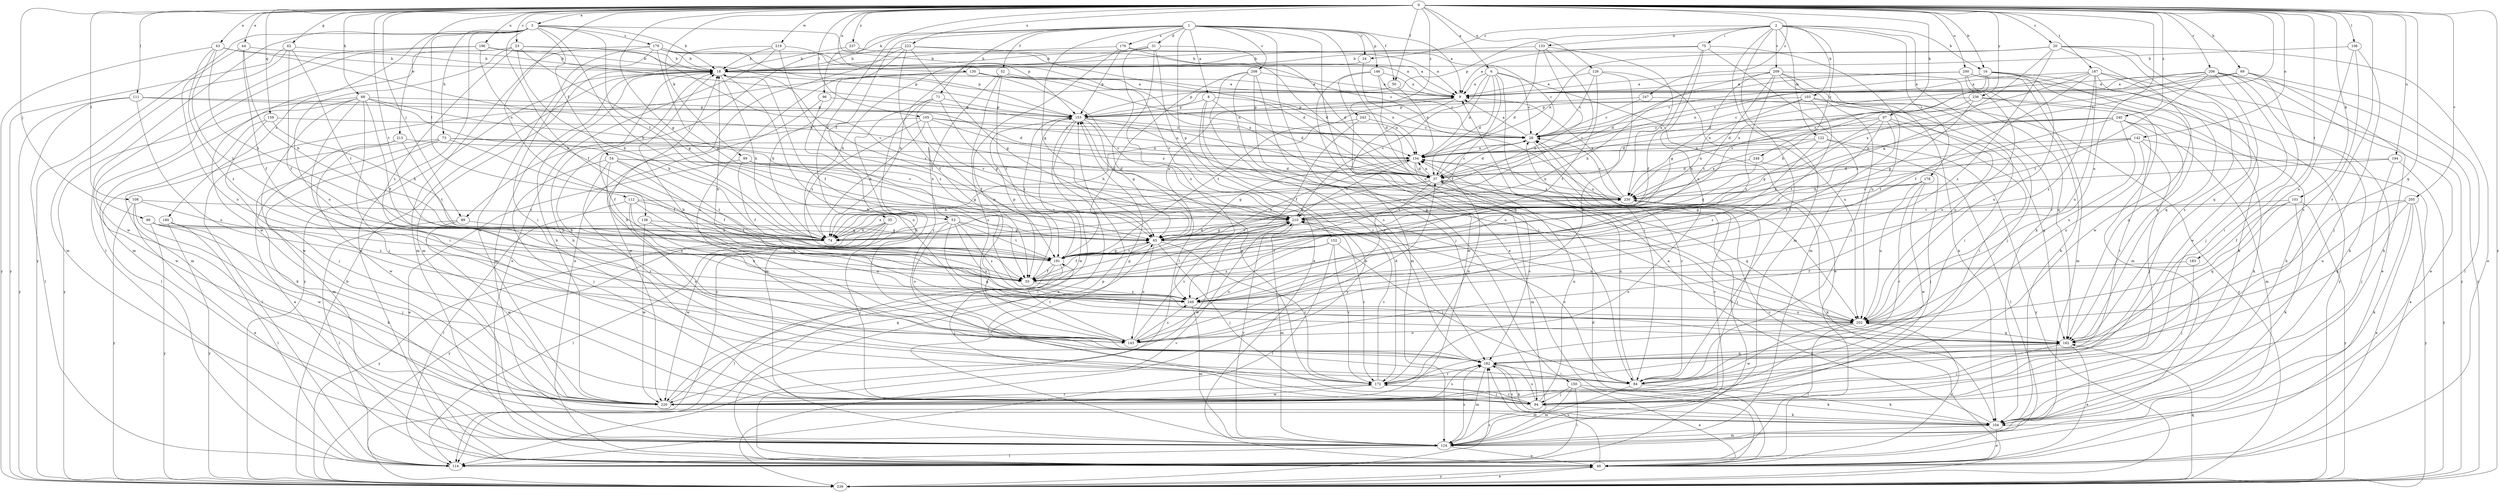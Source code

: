 strict digraph  {
0;
1;
2;
3;
6;
8;
9;
16;
18;
20;
23;
24;
28;
31;
35;
37;
43;
44;
46;
50;
52;
53;
54;
55;
62;
65;
68;
69;
71;
73;
74;
75;
84;
86;
89;
94;
96;
97;
99;
101;
103;
104;
105;
106;
108;
111;
112;
114;
122;
124;
126;
130;
133;
134;
138;
142;
143;
146;
150;
152;
153;
159;
162;
172;
176;
178;
179;
180;
182;
183;
187;
191;
194;
196;
200;
202;
205;
206;
208;
209;
210;
213;
219;
220;
223;
230;
236;
237;
239;
240;
243;
247;
248;
249;
0 -> 3  [label=a];
0 -> 6  [label=a];
0 -> 16  [label=b];
0 -> 20  [label=c];
0 -> 23  [label=c];
0 -> 43  [label=e];
0 -> 44  [label=e];
0 -> 50  [label=f];
0 -> 62  [label=g];
0 -> 65  [label=g];
0 -> 68  [label=h];
0 -> 69  [label=h];
0 -> 86  [label=j];
0 -> 89  [label=j];
0 -> 96  [label=k];
0 -> 97  [label=k];
0 -> 99  [label=k];
0 -> 101  [label=k];
0 -> 105  [label=l];
0 -> 106  [label=l];
0 -> 108  [label=l];
0 -> 111  [label=l];
0 -> 126  [label=n];
0 -> 130  [label=n];
0 -> 138  [label=o];
0 -> 142  [label=o];
0 -> 159  [label=q];
0 -> 162  [label=q];
0 -> 172  [label=r];
0 -> 183  [label=t];
0 -> 187  [label=t];
0 -> 191  [label=t];
0 -> 194  [label=u];
0 -> 196  [label=u];
0 -> 200  [label=u];
0 -> 202  [label=u];
0 -> 205  [label=v];
0 -> 206  [label=v];
0 -> 213  [label=w];
0 -> 219  [label=w];
0 -> 223  [label=x];
0 -> 230  [label=x];
0 -> 236  [label=y];
0 -> 237  [label=y];
0 -> 239  [label=y];
0 -> 240  [label=z];
0 -> 243  [label=z];
0 -> 247  [label=z];
1 -> 8  [label=a];
1 -> 9  [label=a];
1 -> 24  [label=c];
1 -> 31  [label=d];
1 -> 35  [label=d];
1 -> 46  [label=e];
1 -> 50  [label=f];
1 -> 52  [label=f];
1 -> 53  [label=f];
1 -> 65  [label=g];
1 -> 71  [label=h];
1 -> 89  [label=j];
1 -> 146  [label=p];
1 -> 150  [label=p];
1 -> 152  [label=p];
1 -> 176  [label=s];
1 -> 202  [label=u];
1 -> 208  [label=v];
2 -> 16  [label=b];
2 -> 24  [label=c];
2 -> 75  [label=i];
2 -> 84  [label=i];
2 -> 103  [label=k];
2 -> 104  [label=k];
2 -> 122  [label=m];
2 -> 124  [label=m];
2 -> 133  [label=n];
2 -> 153  [label=p];
2 -> 178  [label=s];
2 -> 209  [label=v];
2 -> 248  [label=z];
3 -> 18  [label=b];
3 -> 46  [label=e];
3 -> 53  [label=f];
3 -> 54  [label=f];
3 -> 55  [label=f];
3 -> 73  [label=h];
3 -> 74  [label=h];
3 -> 112  [label=l];
3 -> 114  [label=l];
3 -> 153  [label=p];
3 -> 179  [label=s];
3 -> 180  [label=s];
3 -> 239  [label=y];
6 -> 9  [label=a];
6 -> 28  [label=c];
6 -> 37  [label=d];
6 -> 46  [label=e];
6 -> 55  [label=f];
6 -> 84  [label=i];
6 -> 134  [label=n];
6 -> 210  [label=v];
8 -> 37  [label=d];
8 -> 134  [label=n];
8 -> 153  [label=p];
8 -> 182  [label=s];
8 -> 239  [label=y];
9 -> 153  [label=p];
9 -> 191  [label=t];
9 -> 220  [label=w];
16 -> 9  [label=a];
16 -> 28  [label=c];
16 -> 46  [label=e];
16 -> 124  [label=m];
16 -> 162  [label=q];
16 -> 202  [label=u];
16 -> 210  [label=v];
18 -> 9  [label=a];
18 -> 55  [label=f];
18 -> 74  [label=h];
18 -> 124  [label=m];
18 -> 134  [label=n];
18 -> 191  [label=t];
18 -> 239  [label=y];
20 -> 18  [label=b];
20 -> 46  [label=e];
20 -> 65  [label=g];
20 -> 134  [label=n];
20 -> 162  [label=q];
20 -> 182  [label=s];
20 -> 220  [label=w];
20 -> 249  [label=z];
23 -> 18  [label=b];
23 -> 65  [label=g];
23 -> 74  [label=h];
23 -> 143  [label=o];
23 -> 210  [label=v];
23 -> 220  [label=w];
23 -> 249  [label=z];
24 -> 74  [label=h];
24 -> 202  [label=u];
28 -> 9  [label=a];
28 -> 37  [label=d];
28 -> 114  [label=l];
28 -> 134  [label=n];
31 -> 18  [label=b];
31 -> 37  [label=d];
31 -> 46  [label=e];
31 -> 74  [label=h];
31 -> 114  [label=l];
31 -> 249  [label=z];
35 -> 74  [label=h];
35 -> 94  [label=j];
35 -> 114  [label=l];
35 -> 220  [label=w];
35 -> 239  [label=y];
37 -> 28  [label=c];
37 -> 65  [label=g];
37 -> 74  [label=h];
37 -> 134  [label=n];
37 -> 143  [label=o];
37 -> 162  [label=q];
37 -> 182  [label=s];
37 -> 230  [label=x];
43 -> 18  [label=b];
43 -> 74  [label=h];
43 -> 191  [label=t];
43 -> 230  [label=x];
43 -> 239  [label=y];
43 -> 249  [label=z];
44 -> 18  [label=b];
44 -> 55  [label=f];
44 -> 74  [label=h];
44 -> 143  [label=o];
46 -> 37  [label=d];
46 -> 182  [label=s];
46 -> 202  [label=u];
46 -> 210  [label=v];
46 -> 239  [label=y];
50 -> 134  [label=n];
50 -> 153  [label=p];
52 -> 9  [label=a];
52 -> 172  [label=r];
52 -> 182  [label=s];
52 -> 191  [label=t];
52 -> 210  [label=v];
53 -> 65  [label=g];
53 -> 74  [label=h];
53 -> 143  [label=o];
53 -> 162  [label=q];
53 -> 191  [label=t];
53 -> 202  [label=u];
53 -> 249  [label=z];
54 -> 37  [label=d];
54 -> 55  [label=f];
54 -> 94  [label=j];
54 -> 143  [label=o];
54 -> 172  [label=r];
54 -> 191  [label=t];
54 -> 230  [label=x];
55 -> 153  [label=p];
55 -> 249  [label=z];
62 -> 18  [label=b];
62 -> 55  [label=f];
62 -> 124  [label=m];
62 -> 191  [label=t];
62 -> 239  [label=y];
65 -> 9  [label=a];
65 -> 55  [label=f];
65 -> 94  [label=j];
65 -> 143  [label=o];
65 -> 172  [label=r];
65 -> 191  [label=t];
65 -> 210  [label=v];
68 -> 55  [label=f];
68 -> 74  [label=h];
68 -> 84  [label=i];
68 -> 94  [label=j];
68 -> 114  [label=l];
68 -> 153  [label=p];
68 -> 210  [label=v];
68 -> 220  [label=w];
68 -> 239  [label=y];
69 -> 9  [label=a];
69 -> 28  [label=c];
69 -> 84  [label=i];
69 -> 104  [label=k];
69 -> 114  [label=l];
69 -> 230  [label=x];
71 -> 55  [label=f];
71 -> 65  [label=g];
71 -> 124  [label=m];
71 -> 153  [label=p];
71 -> 239  [label=y];
73 -> 46  [label=e];
73 -> 55  [label=f];
73 -> 114  [label=l];
73 -> 124  [label=m];
73 -> 134  [label=n];
73 -> 210  [label=v];
74 -> 230  [label=x];
74 -> 239  [label=y];
75 -> 9  [label=a];
75 -> 18  [label=b];
75 -> 55  [label=f];
75 -> 124  [label=m];
75 -> 202  [label=u];
75 -> 249  [label=z];
84 -> 18  [label=b];
84 -> 28  [label=c];
84 -> 104  [label=k];
84 -> 124  [label=m];
84 -> 134  [label=n];
84 -> 210  [label=v];
86 -> 74  [label=h];
86 -> 94  [label=j];
86 -> 191  [label=t];
86 -> 239  [label=y];
89 -> 74  [label=h];
89 -> 114  [label=l];
89 -> 220  [label=w];
94 -> 18  [label=b];
94 -> 104  [label=k];
94 -> 134  [label=n];
94 -> 153  [label=p];
94 -> 172  [label=r];
94 -> 182  [label=s];
96 -> 143  [label=o];
96 -> 153  [label=p];
96 -> 220  [label=w];
97 -> 28  [label=c];
97 -> 65  [label=g];
97 -> 84  [label=i];
97 -> 162  [label=q];
97 -> 191  [label=t];
97 -> 230  [label=x];
97 -> 249  [label=z];
99 -> 37  [label=d];
99 -> 46  [label=e];
99 -> 55  [label=f];
99 -> 65  [label=g];
101 -> 55  [label=f];
101 -> 104  [label=k];
101 -> 162  [label=q];
101 -> 210  [label=v];
101 -> 239  [label=y];
103 -> 28  [label=c];
103 -> 74  [label=h];
103 -> 84  [label=i];
103 -> 153  [label=p];
103 -> 239  [label=y];
103 -> 249  [label=z];
104 -> 9  [label=a];
104 -> 46  [label=e];
104 -> 124  [label=m];
104 -> 182  [label=s];
105 -> 28  [label=c];
105 -> 55  [label=f];
105 -> 74  [label=h];
105 -> 134  [label=n];
105 -> 191  [label=t];
105 -> 210  [label=v];
105 -> 230  [label=x];
106 -> 18  [label=b];
106 -> 94  [label=j];
106 -> 182  [label=s];
106 -> 202  [label=u];
108 -> 46  [label=e];
108 -> 210  [label=v];
108 -> 220  [label=w];
108 -> 239  [label=y];
108 -> 249  [label=z];
111 -> 37  [label=d];
111 -> 114  [label=l];
111 -> 143  [label=o];
111 -> 153  [label=p];
111 -> 239  [label=y];
112 -> 114  [label=l];
112 -> 182  [label=s];
112 -> 191  [label=t];
112 -> 202  [label=u];
112 -> 210  [label=v];
112 -> 249  [label=z];
122 -> 114  [label=l];
122 -> 134  [label=n];
122 -> 230  [label=x];
122 -> 239  [label=y];
122 -> 249  [label=z];
124 -> 28  [label=c];
124 -> 46  [label=e];
124 -> 114  [label=l];
124 -> 153  [label=p];
124 -> 182  [label=s];
124 -> 210  [label=v];
126 -> 9  [label=a];
126 -> 28  [label=c];
126 -> 55  [label=f];
126 -> 143  [label=o];
126 -> 202  [label=u];
130 -> 9  [label=a];
130 -> 74  [label=h];
130 -> 124  [label=m];
130 -> 134  [label=n];
130 -> 210  [label=v];
133 -> 18  [label=b];
133 -> 37  [label=d];
133 -> 74  [label=h];
133 -> 210  [label=v];
133 -> 230  [label=x];
134 -> 37  [label=d];
134 -> 65  [label=g];
134 -> 124  [label=m];
134 -> 210  [label=v];
138 -> 65  [label=g];
138 -> 202  [label=u];
138 -> 220  [label=w];
142 -> 46  [label=e];
142 -> 74  [label=h];
142 -> 94  [label=j];
142 -> 134  [label=n];
142 -> 202  [label=u];
142 -> 230  [label=x];
143 -> 18  [label=b];
143 -> 37  [label=d];
143 -> 191  [label=t];
143 -> 210  [label=v];
143 -> 249  [label=z];
146 -> 9  [label=a];
146 -> 28  [label=c];
146 -> 37  [label=d];
146 -> 124  [label=m];
146 -> 162  [label=q];
150 -> 46  [label=e];
150 -> 94  [label=j];
150 -> 104  [label=k];
150 -> 114  [label=l];
150 -> 124  [label=m];
152 -> 84  [label=i];
152 -> 114  [label=l];
152 -> 143  [label=o];
152 -> 172  [label=r];
152 -> 191  [label=t];
152 -> 249  [label=z];
153 -> 28  [label=c];
153 -> 46  [label=e];
153 -> 65  [label=g];
153 -> 114  [label=l];
153 -> 191  [label=t];
153 -> 202  [label=u];
153 -> 220  [label=w];
159 -> 28  [label=c];
159 -> 74  [label=h];
159 -> 94  [label=j];
159 -> 220  [label=w];
162 -> 18  [label=b];
162 -> 46  [label=e];
162 -> 94  [label=j];
162 -> 182  [label=s];
172 -> 94  [label=j];
172 -> 134  [label=n];
172 -> 153  [label=p];
172 -> 210  [label=v];
172 -> 220  [label=w];
172 -> 230  [label=x];
176 -> 18  [label=b];
176 -> 28  [label=c];
176 -> 37  [label=d];
176 -> 143  [label=o];
176 -> 153  [label=p];
178 -> 65  [label=g];
178 -> 172  [label=r];
178 -> 202  [label=u];
178 -> 220  [label=w];
178 -> 230  [label=x];
179 -> 9  [label=a];
179 -> 18  [label=b];
179 -> 28  [label=c];
179 -> 65  [label=g];
179 -> 84  [label=i];
179 -> 124  [label=m];
179 -> 153  [label=p];
179 -> 220  [label=w];
180 -> 65  [label=g];
180 -> 104  [label=k];
180 -> 114  [label=l];
180 -> 239  [label=y];
182 -> 18  [label=b];
182 -> 84  [label=i];
182 -> 104  [label=k];
182 -> 124  [label=m];
182 -> 162  [label=q];
182 -> 172  [label=r];
183 -> 55  [label=f];
183 -> 94  [label=j];
187 -> 9  [label=a];
187 -> 55  [label=f];
187 -> 74  [label=h];
187 -> 104  [label=k];
187 -> 162  [label=q];
187 -> 202  [label=u];
187 -> 230  [label=x];
187 -> 239  [label=y];
187 -> 249  [label=z];
191 -> 55  [label=f];
191 -> 65  [label=g];
191 -> 94  [label=j];
191 -> 114  [label=l];
191 -> 134  [label=n];
194 -> 37  [label=d];
194 -> 94  [label=j];
194 -> 210  [label=v];
194 -> 239  [label=y];
196 -> 18  [label=b];
196 -> 37  [label=d];
196 -> 74  [label=h];
196 -> 124  [label=m];
196 -> 153  [label=p];
196 -> 220  [label=w];
200 -> 9  [label=a];
200 -> 37  [label=d];
200 -> 104  [label=k];
200 -> 124  [label=m];
200 -> 143  [label=o];
200 -> 239  [label=y];
202 -> 114  [label=l];
202 -> 143  [label=o];
202 -> 162  [label=q];
202 -> 220  [label=w];
205 -> 46  [label=e];
205 -> 104  [label=k];
205 -> 162  [label=q];
205 -> 202  [label=u];
205 -> 210  [label=v];
205 -> 239  [label=y];
206 -> 9  [label=a];
206 -> 37  [label=d];
206 -> 46  [label=e];
206 -> 94  [label=j];
206 -> 104  [label=k];
206 -> 134  [label=n];
206 -> 191  [label=t];
206 -> 220  [label=w];
206 -> 239  [label=y];
208 -> 9  [label=a];
208 -> 84  [label=i];
208 -> 94  [label=j];
208 -> 172  [label=r];
208 -> 182  [label=s];
208 -> 191  [label=t];
209 -> 9  [label=a];
209 -> 65  [label=g];
209 -> 74  [label=h];
209 -> 84  [label=i];
209 -> 94  [label=j];
209 -> 104  [label=k];
209 -> 162  [label=q];
209 -> 191  [label=t];
209 -> 249  [label=z];
210 -> 65  [label=g];
210 -> 74  [label=h];
210 -> 124  [label=m];
210 -> 172  [label=r];
210 -> 202  [label=u];
210 -> 220  [label=w];
213 -> 104  [label=k];
213 -> 134  [label=n];
213 -> 191  [label=t];
213 -> 220  [label=w];
219 -> 18  [label=b];
219 -> 46  [label=e];
219 -> 124  [label=m];
219 -> 230  [label=x];
219 -> 249  [label=z];
220 -> 18  [label=b];
220 -> 65  [label=g];
220 -> 172  [label=r];
220 -> 182  [label=s];
223 -> 9  [label=a];
223 -> 18  [label=b];
223 -> 37  [label=d];
223 -> 46  [label=e];
223 -> 55  [label=f];
223 -> 65  [label=g];
223 -> 182  [label=s];
230 -> 9  [label=a];
230 -> 28  [label=c];
230 -> 94  [label=j];
230 -> 104  [label=k];
230 -> 134  [label=n];
230 -> 210  [label=v];
236 -> 37  [label=d];
236 -> 65  [label=g];
236 -> 104  [label=k];
236 -> 153  [label=p];
236 -> 162  [label=q];
237 -> 9  [label=a];
237 -> 18  [label=b];
239 -> 18  [label=b];
239 -> 28  [label=c];
239 -> 46  [label=e];
239 -> 162  [label=q];
239 -> 182  [label=s];
240 -> 28  [label=c];
240 -> 37  [label=d];
240 -> 84  [label=i];
240 -> 104  [label=k];
240 -> 124  [label=m];
240 -> 134  [label=n];
240 -> 191  [label=t];
240 -> 202  [label=u];
243 -> 28  [label=c];
243 -> 55  [label=f];
243 -> 74  [label=h];
247 -> 28  [label=c];
247 -> 153  [label=p];
247 -> 202  [label=u];
248 -> 37  [label=d];
248 -> 65  [label=g];
248 -> 94  [label=j];
249 -> 18  [label=b];
249 -> 124  [label=m];
249 -> 202  [label=u];
}
